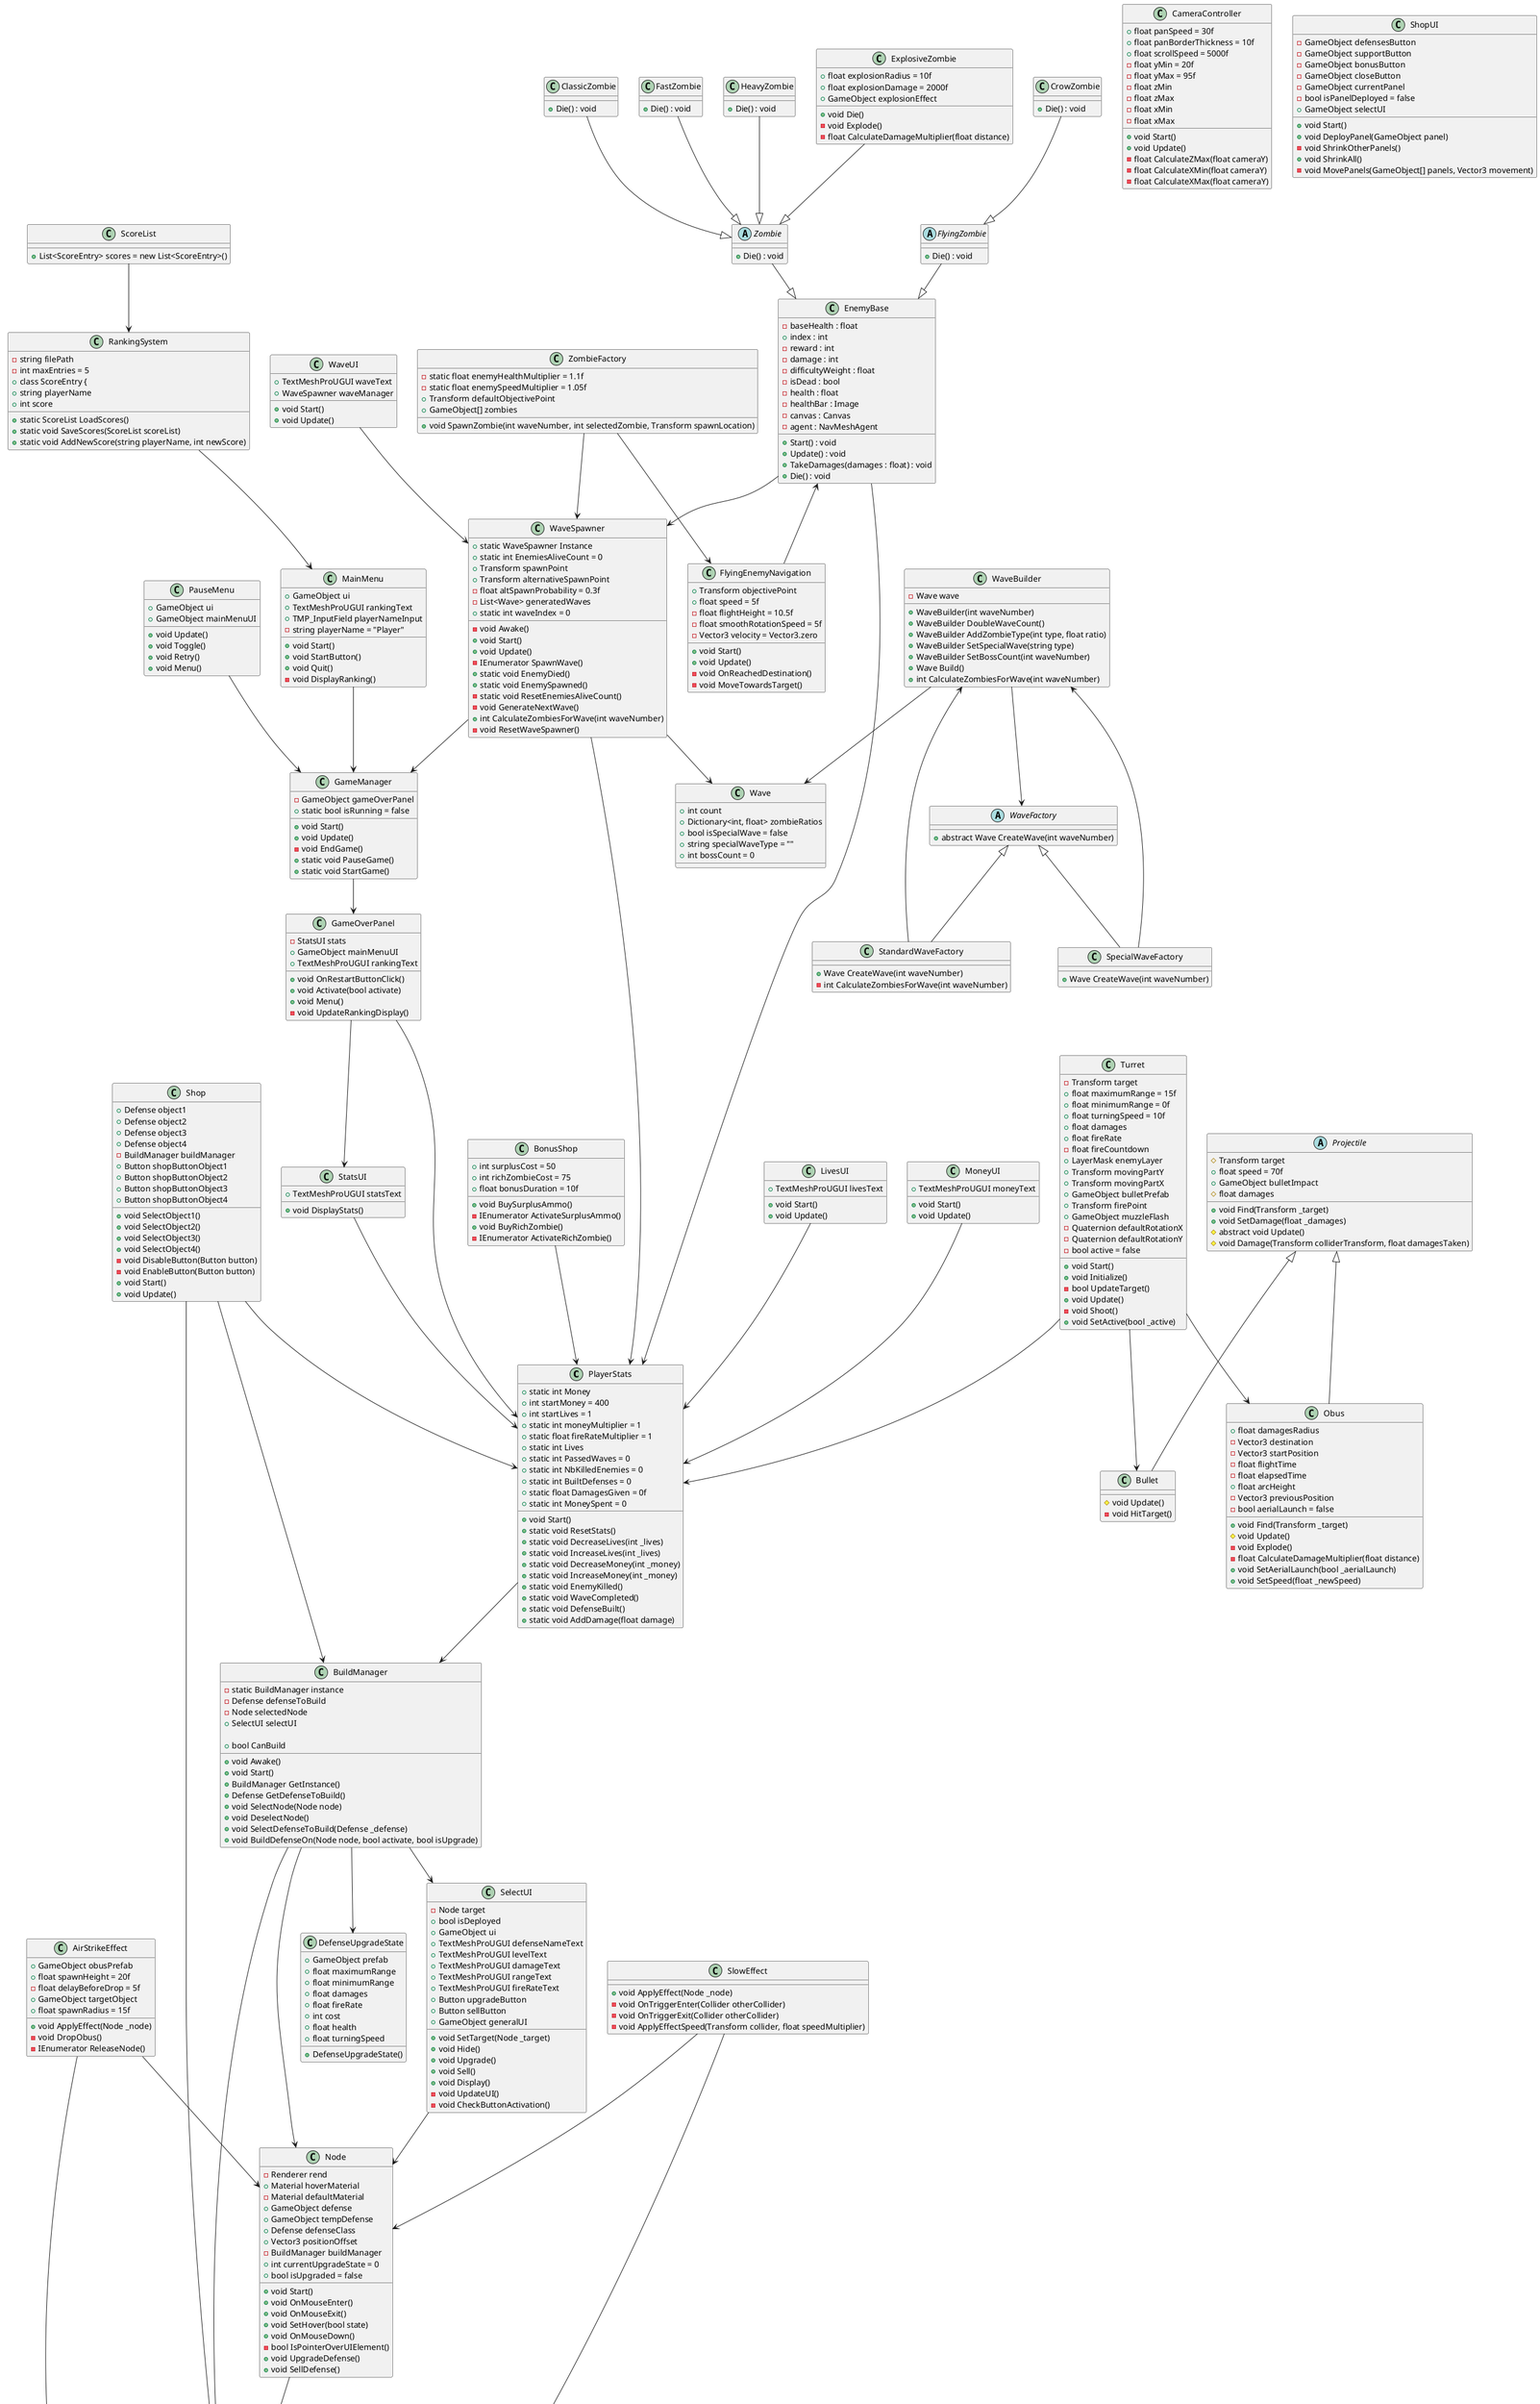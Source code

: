 ﻿@startuml

class PlayerStats {
    + static int Money
    + int startMoney = 400
    + int startLives = 1
    + static int moneyMultiplier = 1
    + static float fireRateMultiplier = 1
    + static int Lives
    + static int PassedWaves = 0
    + static int NbKilledEnemies = 0
    + static int BuiltDefenses = 0
    + static float DamagesGiven = 0f
    + static int MoneySpent = 0

    + void Start()
    + static void ResetStats()
    + static void DecreaseLives(int _lives)
    + static void IncreaseLives(int _lives)
    + static void DecreaseMoney(int _money)
    + static void IncreaseMoney(int _money)
    + static void EnemyKilled()
    + static void WaveCompleted()
    + static void DefenseBuilt()
    + static void AddDamage(float damage)
}

abstract class Effect {
    - bool isActive = false
    - Node node

    + void ApplyEffect(Node _node)
    + void RemoveEffect()
}

class AirStrikeEffect {
    + GameObject obusPrefab
    + float spawnHeight = 20f
    - float delayBeforeDrop = 5f
    + GameObject targetObject
    + float spawnRadius = 15f

    + void ApplyEffect(Node _node)
    - void DropObus()
    - IEnumerator ReleaseNode()
}

AirStrikeEffect --|> Effect

class BonusShop {
    + int surplusCost = 50
    + int richZombieCost = 75
    + float bonusDuration = 10f

    + void BuySurplusAmmo()
    - IEnumerator ActivateSurplusAmmo()
    + void BuyRichZombie()
    - IEnumerator ActivateRichZombie()
}

class BuildManager {
    - static BuildManager instance
    - Defense defenseToBuild
    - Node selectedNode
    + SelectUI selectUI

    + void Awake()
    + void Start()
    + BuildManager GetInstance()
    + Defense GetDefenseToBuild()
    + bool CanBuild
    + void SelectNode(Node node)
    + void DeselectNode()
    + void SelectDefenseToBuild(Defense _defense)
    + void BuildDefenseOn(Node node, bool activate, bool isUpgrade)
}

class CameraController {
    + float panSpeed = 30f
    + float panBorderThickness = 10f
    + float scrollSpeed = 5000f
    - float yMin = 20f
    - float yMax = 95f
    - float zMin
    - float zMax
    - float xMin
    - float xMax

    + void Start()
    + void Update()
    - float CalculateZMax(float cameraY)
    - float CalculateXMin(float cameraY)
    - float CalculateXMax(float cameraY)
}

class Defense {
    + string name
    + int upgradeLevel
    + List<DefenseUpgradeState> upgradeStates
    + Transform target
    + LayerMask ennemyLayer
    + Transform movingPartx
    + Transform movingParty
    + bool active

    + Defense()
    + void Shoot(Ennemy Target)
    + Transform findTarget()
    + int GetSellAmount()
}

class Defense {
    - float currentHealth
    - Defense defenseData
    - float baseHealth
    + Image healthBar
    - Canvas canvas
    - CanvasGroup canvasGroup
    - Coroutine fadeCoroutine
    - float lastDamageTime

    + void Initialize(Defense data)
    + void TakeDamage(float amount)
    - void DestroyDefense()
    - IEnumerator StartFadeDelay()
    - IEnumerator FadeOutHealthBar()
}

class DefenseUpgradeState {
    + GameObject prefab
    + float maximumRange
    + float minimumRange
    + float damages
    + float fireRate
    + int cost
    + float health
    + float turningSpeed

    + DefenseUpgradeState()
}

class Node {
    - Renderer rend
    + Material hoverMaterial
    - Material defaultMaterial
    + GameObject defense
    + GameObject tempDefense
    + Defense defenseClass
    + Vector3 positionOffset
    - BuildManager buildManager
    + int currentUpgradeState = 0
    + bool isUpgraded = false

    + void Start()
    + void OnMouseEnter()
    + void OnMouseExit()
    + void SetHover(bool state)
    + void OnMouseDown()
    - bool IsPointerOverUIElement()
    + void UpgradeDefense()
    + void SellDefense()
}

class EnemyBase {
    - baseHealth : float
    + index : int
    - reward : int
    - damage : int
    - difficultyWeight : float
    - isDead : bool
    - health : float
    - healthBar : Image
    - canvas : Canvas
    - agent : NavMeshAgent
    + Start() : void
    + Update() : void
    + TakeDamages(damages : float) : void
    + Die() : void
}

class ExplosiveZombie {
    +float explosionRadius = 10f
    +float explosionDamage = 2000f
    +GameObject explosionEffect
    +void Die()
    -void Explode()
    -float CalculateDamageMultiplier(float distance)
}

class ClassicZombie {
    + Die() : void
}
class FastZombie {
    + Die() : void
}

class HeavyZombie {
    + Die() : void
}

class CrowZombie {
    + Die() : void
}

abstract class Zombie {
    + Die() : void
}

abstract class FlyingZombie {
    + Die() : void
}

class FlyingEnemyNavigation {
    +Transform objectivePoint
    +float speed = 5f
    -float flightHeight = 10.5f
    -float smoothRotationSpeed = 5f
    -Vector3 velocity = Vector3.zero
    +void Start()
    +void Update()
    -void OnReachedDestination()
    -void MoveTowardsTarget()
}

class GameManager {
    -GameObject gameOverPanel
    +static bool isRunning = false
    +void Start()
    +void Update()
    -void EndGame()
    +static void PauseGame()
    +static void StartGame()
}

class GameOverPanel {
    -StatsUI stats
    +GameObject mainMenuUI
    +TextMeshProUGUI rankingText
    +void OnRestartButtonClick()
    +void Activate(bool activate)
    +void Menu()
    -void UpdateRankingDisplay()
}

class LivesUI {
    +TextMeshProUGUI livesText
    +void Start()
    +void Update()
}

class MainMenu {
    +GameObject ui
    +TextMeshProUGUI rankingText
    +TMP_InputField playerNameInput
    -string playerName = "Player"
    +void Start()
    +void StartButton()
    +void Quit()
    -void DisplayRanking()
}

class MoneyUI {
    +TextMeshProUGUI moneyText
    +void Start()
    +void Update()
}

abstract class Projectile {
    #Transform target
    +float speed = 70f
    +GameObject bulletImpact
    #float damages
    +void Find(Transform _target)
    +void SetDamage(float _damages)
    #abstract void Update()
    #void Damage(Transform colliderTransform, float damagesTaken)
}

class Obus {
    +float damagesRadius
    -Vector3 destination
    -Vector3 startPosition
    -float flightTime
    -float elapsedTime
    +float arcHeight
    -Vector3 previousPosition
    -bool aerialLaunch = false
    +void Find(Transform _target)
    #void Update()
    -void Explode()
    -float CalculateDamageMultiplier(float distance)
    +void SetAerialLaunch(bool _aerialLaunch)
    +void SetSpeed(float _newSpeed)
}

class Bullet {
    #void Update()
    -void HitTarget()
}

class PauseMenu {
    +GameObject ui
    +GameObject mainMenuUI
    +void Update()
    +void Toggle()
    +void Retry()
    +void Menu()
}

class RankingSystem {
        -string filePath
        -int maxEntries = 5
        +class ScoreEntry {
            +string playerName
            +int score
        +static ScoreList LoadScores()
        +static void SaveScores(ScoreList scoreList)
        +static void AddNewScore(string playerName, int newScore)
}

class ScoreList {
    +List<ScoreEntry> scores = new List<ScoreEntry>()
}

class SelectUI {
    -Node target
    +bool isDeployed
    +GameObject ui
    +TextMeshProUGUI defenseNameText
    +TextMeshProUGUI levelText
    +TextMeshProUGUI damageText
    +TextMeshProUGUI rangeText
    +TextMeshProUGUI fireRateText
    +Button upgradeButton
    +Button sellButton
    +GameObject generalUI
    +void SetTarget(Node _target)
    +void Hide()
    +void Upgrade()
    +void Sell()
    +void Display()
    -void UpdateUI()
    -void CheckButtonActivation()
}

class Shop {
    +Defense object1
    +Defense object2
    +Defense object3
    +Defense object4
    -BuildManager buildManager
    +Button shopButtonObject1
    +Button shopButtonObject2
    +Button shopButtonObject3
    +Button shopButtonObject4
    +void SelectObject1()
    +void SelectObject2()
    +void SelectObject3()
    +void SelectObject4()
    -void DisableButton(Button button)
    -void EnableButton(Button button)
    +void Start()
    +void Update()
}

class ShopUI {
    -GameObject defensesButton
    -GameObject supportButton
    -GameObject bonusButton
    -GameObject closeButton
    -GameObject currentPanel
    -bool isPanelDeployed = false
    +GameObject selectUI
    +void Start()
    +void DeployPanel(GameObject panel)
    -void ShrinkOtherPanels()
    +void ShrinkAll()
    -void MovePanels(GameObject[] panels, Vector3 movement)
}

class SlowEffect {
    +void ApplyEffect(Node _node)
    -void OnTriggerEnter(Collider otherCollider)
    -void OnTriggerExit(Collider otherCollider)
    -void ApplyEffectSpeed(Transform collider, float speedMultiplier)
}

class SpecialWaveFactory {
    +Wave CreateWave(int waveNumber)
}

class StandardWaveFactory {
    +Wave CreateWave(int waveNumber)
    -int CalculateZombiesForWave(int waveNumber)
}

class StatsUI {
    +TextMeshProUGUI statsText
    +void DisplayStats()
}

class Turret {
        -Transform target
        +float maximumRange = 15f
        +float minimumRange = 0f
        +float turningSpeed = 10f
        +float damages
        +float fireRate
        -float fireCountdown
        +LayerMask enemyLayer
        +Transform movingPartY
        +Transform movingPartX
        +GameObject bulletPrefab
        +Transform firePoint
        +GameObject muzzleFlash
        -Quaternion defaultRotationX
        -Quaternion defaultRotationY
        -bool active = false
        +void Start()
        +void Initialize()
        -bool UpdateTarget()
        +void Update()
        -void Shoot()
        +void SetActive(bool _active)
    }

    class Wave {
        +int count
        +Dictionary<int, float> zombieRatios
        +bool isSpecialWave = false
        +string specialWaveType = ""
        +int bossCount = 0
    }

    class WaveBuilder {
        -Wave wave
        +WaveBuilder(int waveNumber)
        +WaveBuilder DoubleWaveCount()
        +WaveBuilder AddZombieType(int type, float ratio)
        +WaveBuilder SetSpecialWave(string type)
        +WaveBuilder SetBossCount(int waveNumber)
        +Wave Build()
        +int CalculateZombiesForWave(int waveNumber)
    }

    abstract class WaveFactory {
        +abstract Wave CreateWave(int waveNumber)
    }

    class WaveSpawner {
        +static WaveSpawner Instance
        +static int EnemiesAliveCount = 0
        +Transform spawnPoint
        +Transform alternativeSpawnPoint
        -float altSpawnProbability = 0.3f
        -List<Wave> generatedWaves
        +static int waveIndex = 0
        -void Awake()
        +void Start()
        +void Update()
        -IEnumerator SpawnWave()
        +static void EnemyDied()
        +static void EnemySpawned()
        -static void ResetEnemiesAliveCount()
        -void GenerateNextWave()
        +int CalculateZombiesForWave(int waveNumber)
        -void ResetWaveSpawner()
    }

    class WaveUI {
        +TextMeshProUGUI waveText
        +WaveSpawner waveManager
        +void Start()
        +void Update()
    }

    class ZombieFactory {
        -static float enemyHealthMultiplier = 1.1f
        -static float enemySpeedMultiplier = 1.05f
        +Transform defaultObjectivePoint
        +GameObject[] zombies
        +void SpawnZombie(int waveNumber, int selectedZombie, Transform spawnLocation)
    }

EnemyBase <-- FlyingEnemyNavigation
Defense --> Effect
Node --> Defense
EnemyBase --> PlayerStats
EnemyBase --> WaveSpawner

PlayerStats --> BuildManager
BuildManager --> Defense
BuildManager --> Node
BuildManager --> SelectUI
BuildManager --> DefenseUpgradeState
AirStrikeEffect --> Node
BonusShop --> PlayerStats
GameManager --> GameOverPanel
GameOverPanel --> StatsUI
GameOverPanel --> PlayerStats
MainMenu --> GameManager
MoneyUI --> PlayerStats
LivesUI --> PlayerStats
Projectile <|-- Obus
Projectile <|-- Bullet
PauseMenu --> GameManager
RankingSystem --> MainMenu
SelectUI --> Node
Shop --> PlayerStats
Shop --> BuildManager
Shop --> Defense
SlowEffect --> Effect
SlowEffect --> Node
SpecialWaveFactory --> WaveBuilder
StandardWaveFactory --> WaveBuilder
StatsUI --> PlayerStats
Turret --> PlayerStats
Turret --> Bullet
Turret --> Obus
WaveBuilder --> Wave
WaveBuilder --> WaveFactory
WaveFactory <|-- SpecialWaveFactory
WaveFactory <|-- StandardWaveFactory
WaveSpawner --> Wave
WaveSpawner --> GameManager
WaveSpawner --> PlayerStats
WaveUI --> WaveSpawner
ZombieFactory --> WaveSpawner
ZombieFactory --> FlyingEnemyNavigation
FlyingZombie --|> EnemyBase
Zombie --|> EnemyBase
ExplosiveZombie --|> Zombie
ClassicZombie --|> Zombie
CrowZombie --|> FlyingZombie
FastZombie --|> Zombie
HeavyZombie --|> Zombie
ScoreList --> RankingSystem

@enduml
